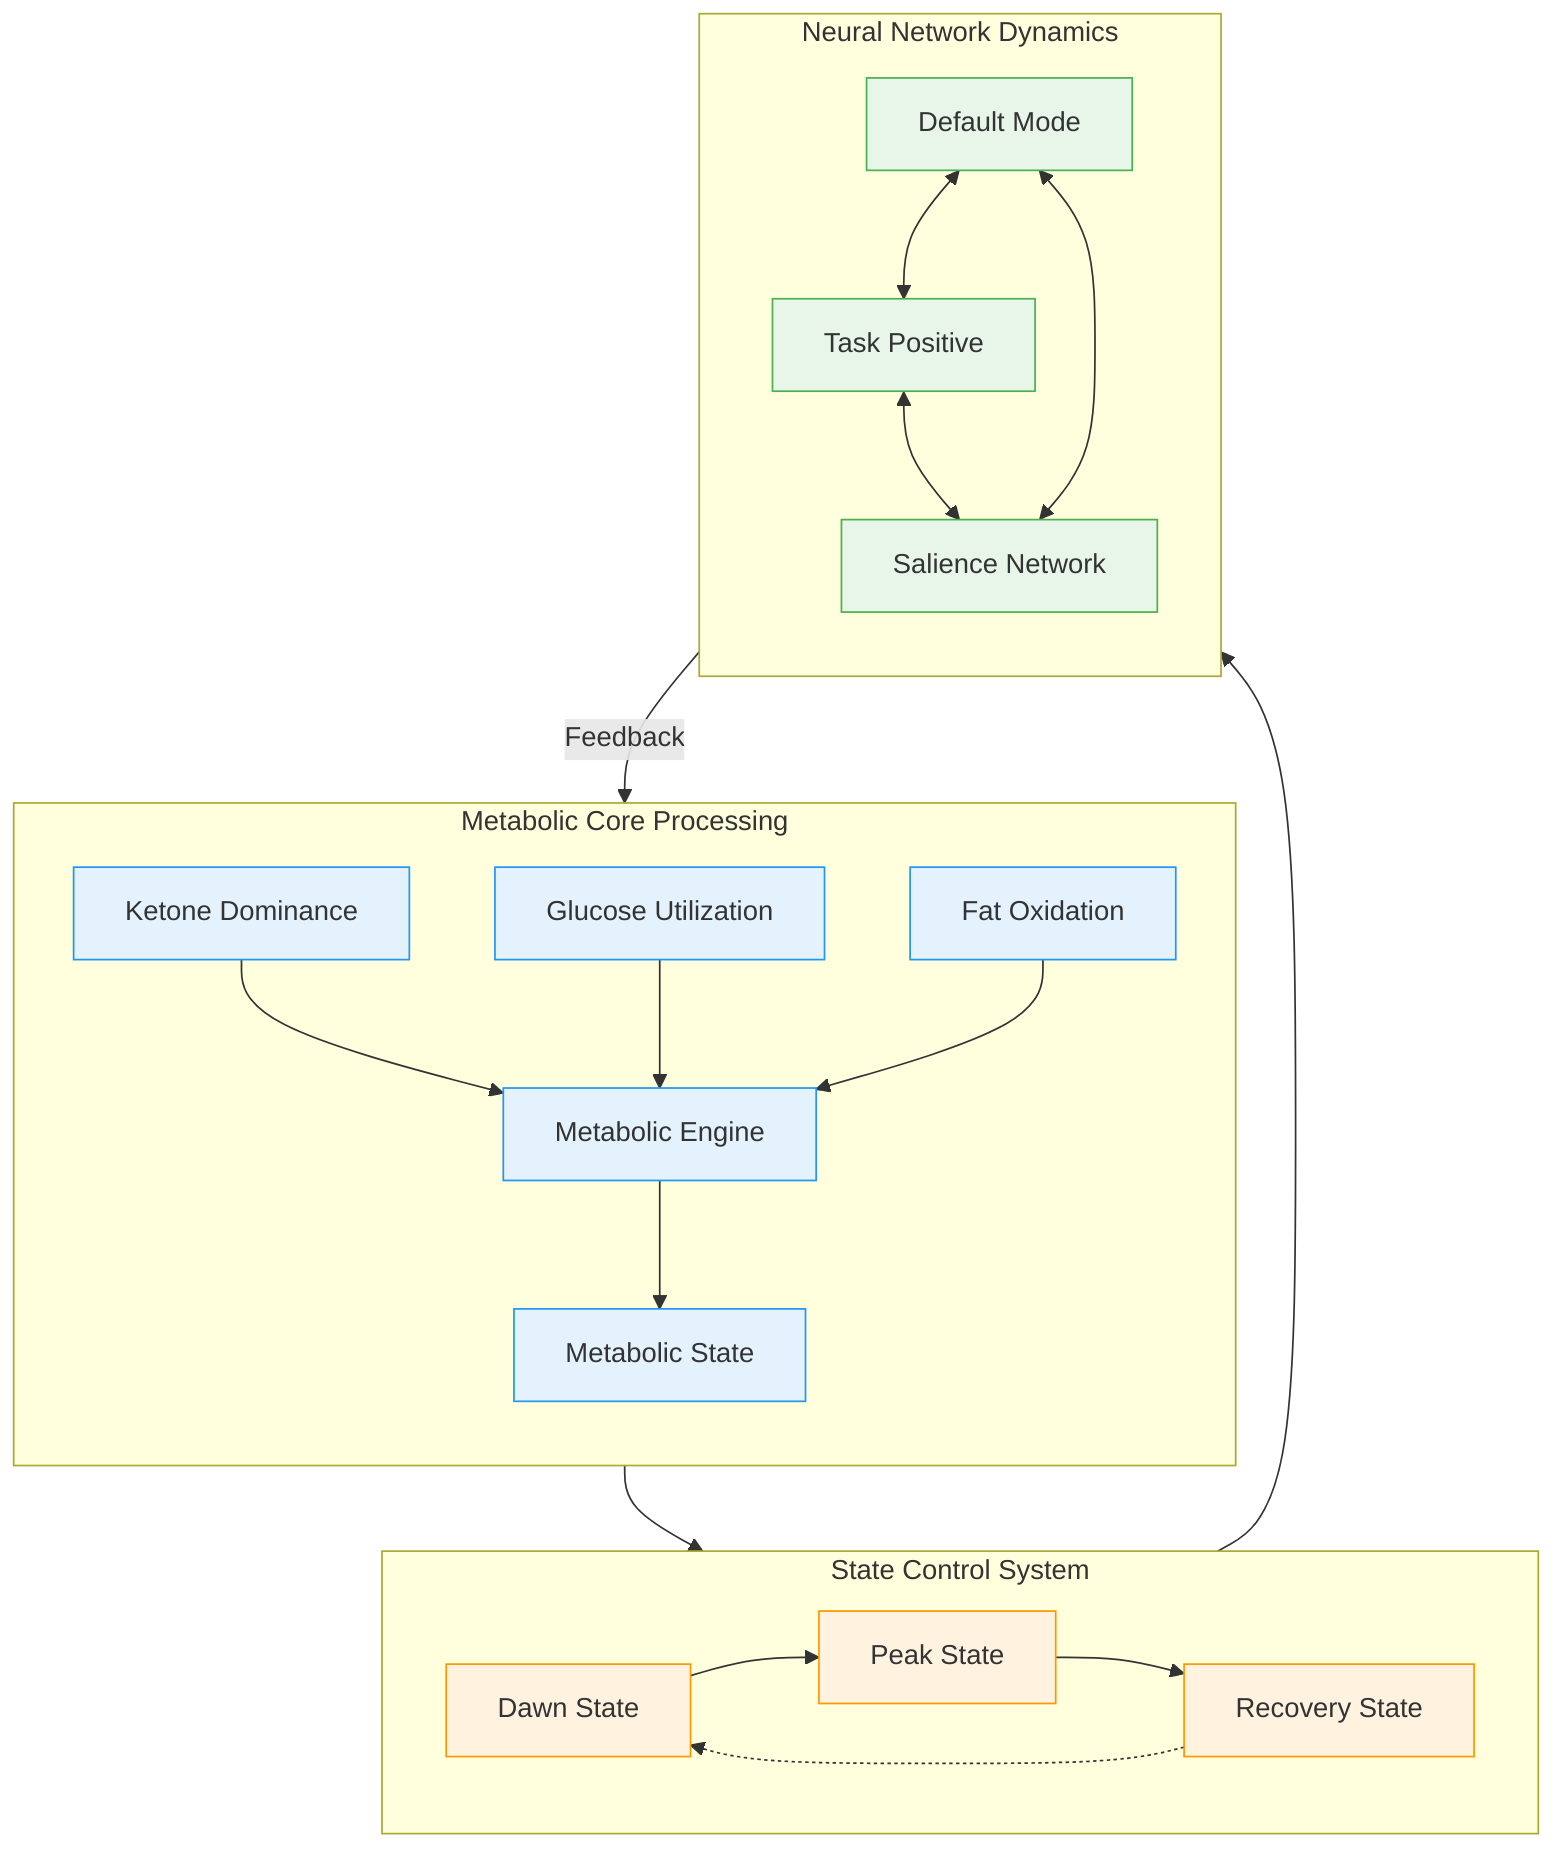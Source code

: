 flowchart TB
    subgraph MetabolicCore["Metabolic Core Processing"]
        direction TB
        M1[Ketone Dominance] --> ME[Metabolic Engine]
        M2[Glucose Utilization] --> ME
        M3[Fat Oxidation] --> ME
        ME --> MS[Metabolic State]
    end

    subgraph StateControl["State Control System"]
        direction LR
        S1[Dawn State] --> S2[Peak State]
        S2 --> S3[Recovery State]
        S3 -.-> S1
    end

    subgraph NeuralDynamics["Neural Network Dynamics"]
        direction TB
        N1[Default Mode] 
        N2[Task Positive]
        N3[Salience Network]
        N1 <--> N2
        N2 <--> N3
        N3 <--> N1
    end

    MetabolicCore --> StateControl
    StateControl --> NeuralDynamics
    NeuralDynamics --> |Feedback| MetabolicCore

    %% Styling
    classDef metabolic fill:#e3f2fd,stroke:#2196F3
    classDef state fill:#fff3e0,stroke:#FF9800
    classDef neural fill:#e8f5e9,stroke:#4CAF50
    
    class M1,M2,M3,ME,MS metabolic
    class S1,S2,S3 state
    class N1,N2,N3 neural